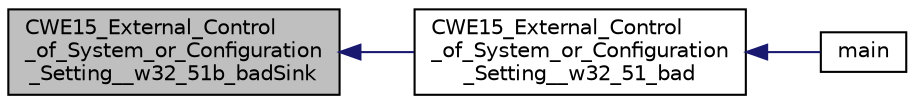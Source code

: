 digraph "CWE15_External_Control_of_System_or_Configuration_Setting__w32_51b_badSink"
{
  edge [fontname="Helvetica",fontsize="10",labelfontname="Helvetica",labelfontsize="10"];
  node [fontname="Helvetica",fontsize="10",shape=record];
  rankdir="LR";
  Node10 [label="CWE15_External_Control\l_of_System_or_Configuration\l_Setting__w32_51b_badSink",height=0.2,width=0.4,color="black", fillcolor="grey75", style="filled", fontcolor="black"];
  Node10 -> Node11 [dir="back",color="midnightblue",fontsize="10",style="solid",fontname="Helvetica"];
  Node11 [label="CWE15_External_Control\l_of_System_or_Configuration\l_Setting__w32_51_bad",height=0.2,width=0.4,color="black", fillcolor="white", style="filled",URL="$testcases_8h.html#a863964ae8e31d2f09aed1b5d8ef3452d"];
  Node11 -> Node12 [dir="back",color="midnightblue",fontsize="10",style="solid",fontname="Helvetica"];
  Node12 [label="main",height=0.2,width=0.4,color="black", fillcolor="white", style="filled",URL="$main_8cpp.html#a0ddf1224851353fc92bfbff6f499fa97"];
}
